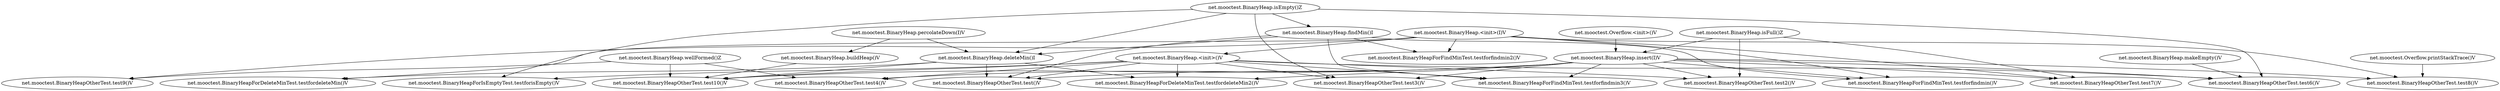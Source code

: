 digraph BinaryHeap_method {
    "net.mooctest.BinaryHeap.<init>()V"->"net.mooctest.BinaryHeapForDeleteMinTest.testfordeleteMin2()V";
    "net.mooctest.BinaryHeap.insert(I)V"->"net.mooctest.BinaryHeapForDeleteMinTest.testfordeleteMin2()V";
    "net.mooctest.BinaryHeap.deleteMin()I"->"net.mooctest.BinaryHeapForDeleteMinTest.testfordeleteMin2()V";
    "net.mooctest.BinaryHeap.<init>()V"->"net.mooctest.BinaryHeapOtherTest.test4()V";
    "net.mooctest.BinaryHeap.insert(I)V"->"net.mooctest.BinaryHeapOtherTest.test4()V";
    "net.mooctest.BinaryHeap.wellFormed()Z"->"net.mooctest.BinaryHeapOtherTest.test4()V";
    "net.mooctest.BinaryHeap.findMin()I"->"net.mooctest.BinaryHeap.deleteMin()I";
    "net.mooctest.BinaryHeap.isEmpty()Z"->"net.mooctest.BinaryHeap.deleteMin()I";
    "net.mooctest.BinaryHeap.percolateDown(I)V"->"net.mooctest.BinaryHeap.deleteMin()I";
    "net.mooctest.BinaryHeap.isEmpty()Z"->"net.mooctest.BinaryHeap.findMin()I";
    "net.mooctest.BinaryHeap.<init>(I)V"->"net.mooctest.BinaryHeapForFindMinTest.testforfindmin()V";
    "net.mooctest.BinaryHeap.findMin()I"->"net.mooctest.BinaryHeapForFindMinTest.testforfindmin()V";
    "net.mooctest.BinaryHeap.insert(I)V"->"net.mooctest.BinaryHeapForFindMinTest.testforfindmin()V";
    "net.mooctest.BinaryHeap.<init>()V"->"net.mooctest.BinaryHeapOtherTest.test10()V";
    "net.mooctest.BinaryHeap.insert(I)V"->"net.mooctest.BinaryHeapOtherTest.test10()V";
    "net.mooctest.BinaryHeap.deleteMin()I"->"net.mooctest.BinaryHeapOtherTest.test10()V";
    "net.mooctest.BinaryHeap.buildHeap()V"->"net.mooctest.BinaryHeapOtherTest.test10()V";
    "net.mooctest.BinaryHeap.wellFormed()Z"->"net.mooctest.BinaryHeapOtherTest.test10()V";
    "net.mooctest.BinaryHeap.isFull()Z"->"net.mooctest.BinaryHeap.insert(I)V";
    "net.mooctest.Overflow.<init>()V"->"net.mooctest.BinaryHeap.insert(I)V";
    "net.mooctest.BinaryHeap.percolateDown(I)V"->"net.mooctest.BinaryHeap.buildHeap()V";
    "net.mooctest.BinaryHeap.<init>()V"->"net.mooctest.BinaryHeapOtherTest.test6()V";
    "net.mooctest.BinaryHeap.insert(I)V"->"net.mooctest.BinaryHeapOtherTest.test6()V";
    "net.mooctest.BinaryHeap.isEmpty()Z"->"net.mooctest.BinaryHeapOtherTest.test6()V";
    "net.mooctest.BinaryHeap.makeEmpty()V"->"net.mooctest.BinaryHeapOtherTest.test6()V";
    "net.mooctest.BinaryHeap.<init>()V"->"net.mooctest.BinaryHeapForIsEmptyTest.testforisEmpty()V";
    "net.mooctest.BinaryHeap.isEmpty()Z"->"net.mooctest.BinaryHeapForIsEmptyTest.testforisEmpty()V";
    "net.mooctest.BinaryHeap.<init>(I)V"->"net.mooctest.BinaryHeapOtherTest.test7()V";
    "net.mooctest.BinaryHeap.insert(I)V"->"net.mooctest.BinaryHeapOtherTest.test7()V";
    "net.mooctest.BinaryHeap.isFull()Z"->"net.mooctest.BinaryHeapOtherTest.test7()V";
    "net.mooctest.BinaryHeap.<init>(I)V"->"net.mooctest.BinaryHeapOtherTest.test8()V";
    "net.mooctest.BinaryHeap.insert(I)V"->"net.mooctest.BinaryHeapOtherTest.test8()V";
    "net.mooctest.Overflow.printStackTrace()V"->"net.mooctest.BinaryHeapOtherTest.test8()V";
    "net.mooctest.BinaryHeap.<init>()V"->"net.mooctest.BinaryHeapOtherTest.test2()V";
    "net.mooctest.BinaryHeap.insert(I)V"->"net.mooctest.BinaryHeapOtherTest.test2()V";
    "net.mooctest.BinaryHeap.isFull()Z"->"net.mooctest.BinaryHeapOtherTest.test2()V";
    "net.mooctest.BinaryHeap.<init>(I)V"->"net.mooctest.BinaryHeapOtherTest.test9()V";
    "net.mooctest.BinaryHeap.wellFormed()Z"->"net.mooctest.BinaryHeapOtherTest.test9()V";
    "net.mooctest.BinaryHeap.<init>(I)V"->"net.mooctest.BinaryHeapForDeleteMinTest.testfordeleteMin()V";
    "net.mooctest.BinaryHeap.deleteMin()I"->"net.mooctest.BinaryHeapForDeleteMinTest.testfordeleteMin()V";
    "net.mooctest.BinaryHeap.<init>(I)V"->"net.mooctest.BinaryHeapForFindMinTest.testforfindmin2()V";
    "net.mooctest.BinaryHeap.findMin()I"->"net.mooctest.BinaryHeapForFindMinTest.testforfindmin2()V";
    "net.mooctest.BinaryHeap.<init>(I)V"->"net.mooctest.BinaryHeap.<init>()V";
    "net.mooctest.BinaryHeap.<init>()V"->"net.mooctest.BinaryHeapOtherTest.test3()V";
    "net.mooctest.BinaryHeap.insert(I)V"->"net.mooctest.BinaryHeapOtherTest.test3()V";
    "net.mooctest.BinaryHeap.isEmpty()Z"->"net.mooctest.BinaryHeapOtherTest.test3()V";
    "net.mooctest.BinaryHeap.<init>()V"->"net.mooctest.BinaryHeapOtherTest.test()V";
    "net.mooctest.BinaryHeap.findMin()I"->"net.mooctest.BinaryHeapOtherTest.test()V";
    "net.mooctest.BinaryHeap.insert(I)V"->"net.mooctest.BinaryHeapOtherTest.test()V";
    "net.mooctest.BinaryHeap.deleteMin()I"->"net.mooctest.BinaryHeapOtherTest.test()V";
    "net.mooctest.BinaryHeap.<init>()V"->"net.mooctest.BinaryHeapForFindMinTest.testforfindmin3()V";
    "net.mooctest.BinaryHeap.findMin()I"->"net.mooctest.BinaryHeapForFindMinTest.testforfindmin3()V";
    "net.mooctest.BinaryHeap.insert(I)V"->"net.mooctest.BinaryHeapForFindMinTest.testforfindmin3()V";
}